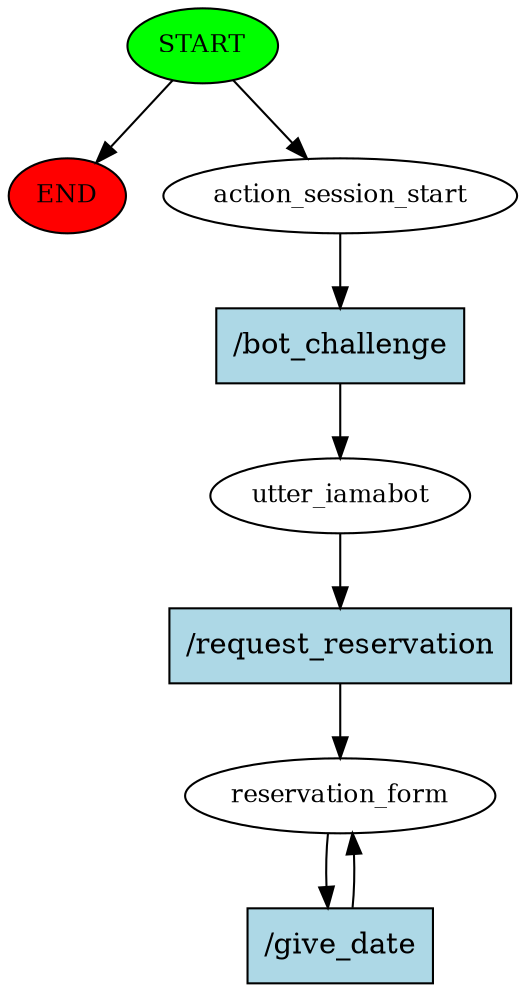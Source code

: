 digraph  {
0 [class="start active", fillcolor=green, fontsize=12, label=START, style=filled];
"-1" [class=end, fillcolor=red, fontsize=12, label=END, style=filled];
1 [class=active, fontsize=12, label=action_session_start];
2 [class=active, fontsize=12, label=utter_iamabot];
3 [class="active dashed", fontsize=12, label=reservation_form];
5 [class="intent active", fillcolor=lightblue, label="/bot_challenge", shape=rect, style=filled];
6 [class="intent active", fillcolor=lightblue, label="/request_reservation", shape=rect, style=filled];
7 [class="intent active", fillcolor=lightblue, label="/give_date", shape=rect, style=filled];
0 -> "-1"  [class="", key=NONE, label=""];
0 -> 1  [class=active, key=NONE, label=""];
1 -> 5  [class=active, key=0];
2 -> 6  [class=active, key=0];
3 -> 7  [class=active, key=0];
5 -> 2  [class=active, key=0];
6 -> 3  [class=active, key=0];
7 -> 3  [class=active, key=0];
}
